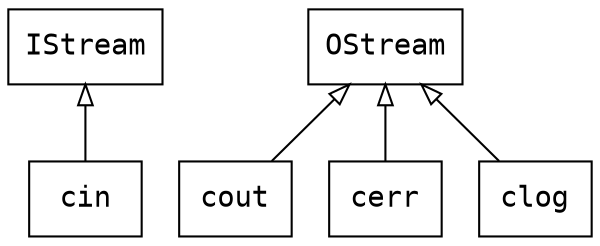 digraph Class{
    rankdir=BT; // 箭头从下到上
    // 默认方形
    node [shape = "record", fontname = "Consolas"]
    // 默认空箭头
    edge [arrowhead = "empty", fontname = "Consolas"]

    IStream [label = "IStream"]
    OStream [label = "OStream"]
    cin [label = "cin"]
    cout [label = "cout"]
    cerr [label = "cerr"]
    clog [label = "clog"]
    // 继承 extends
    cin -> IStream
    cout -> OStream
    cerr -> OStream
    clog -> OStream
}